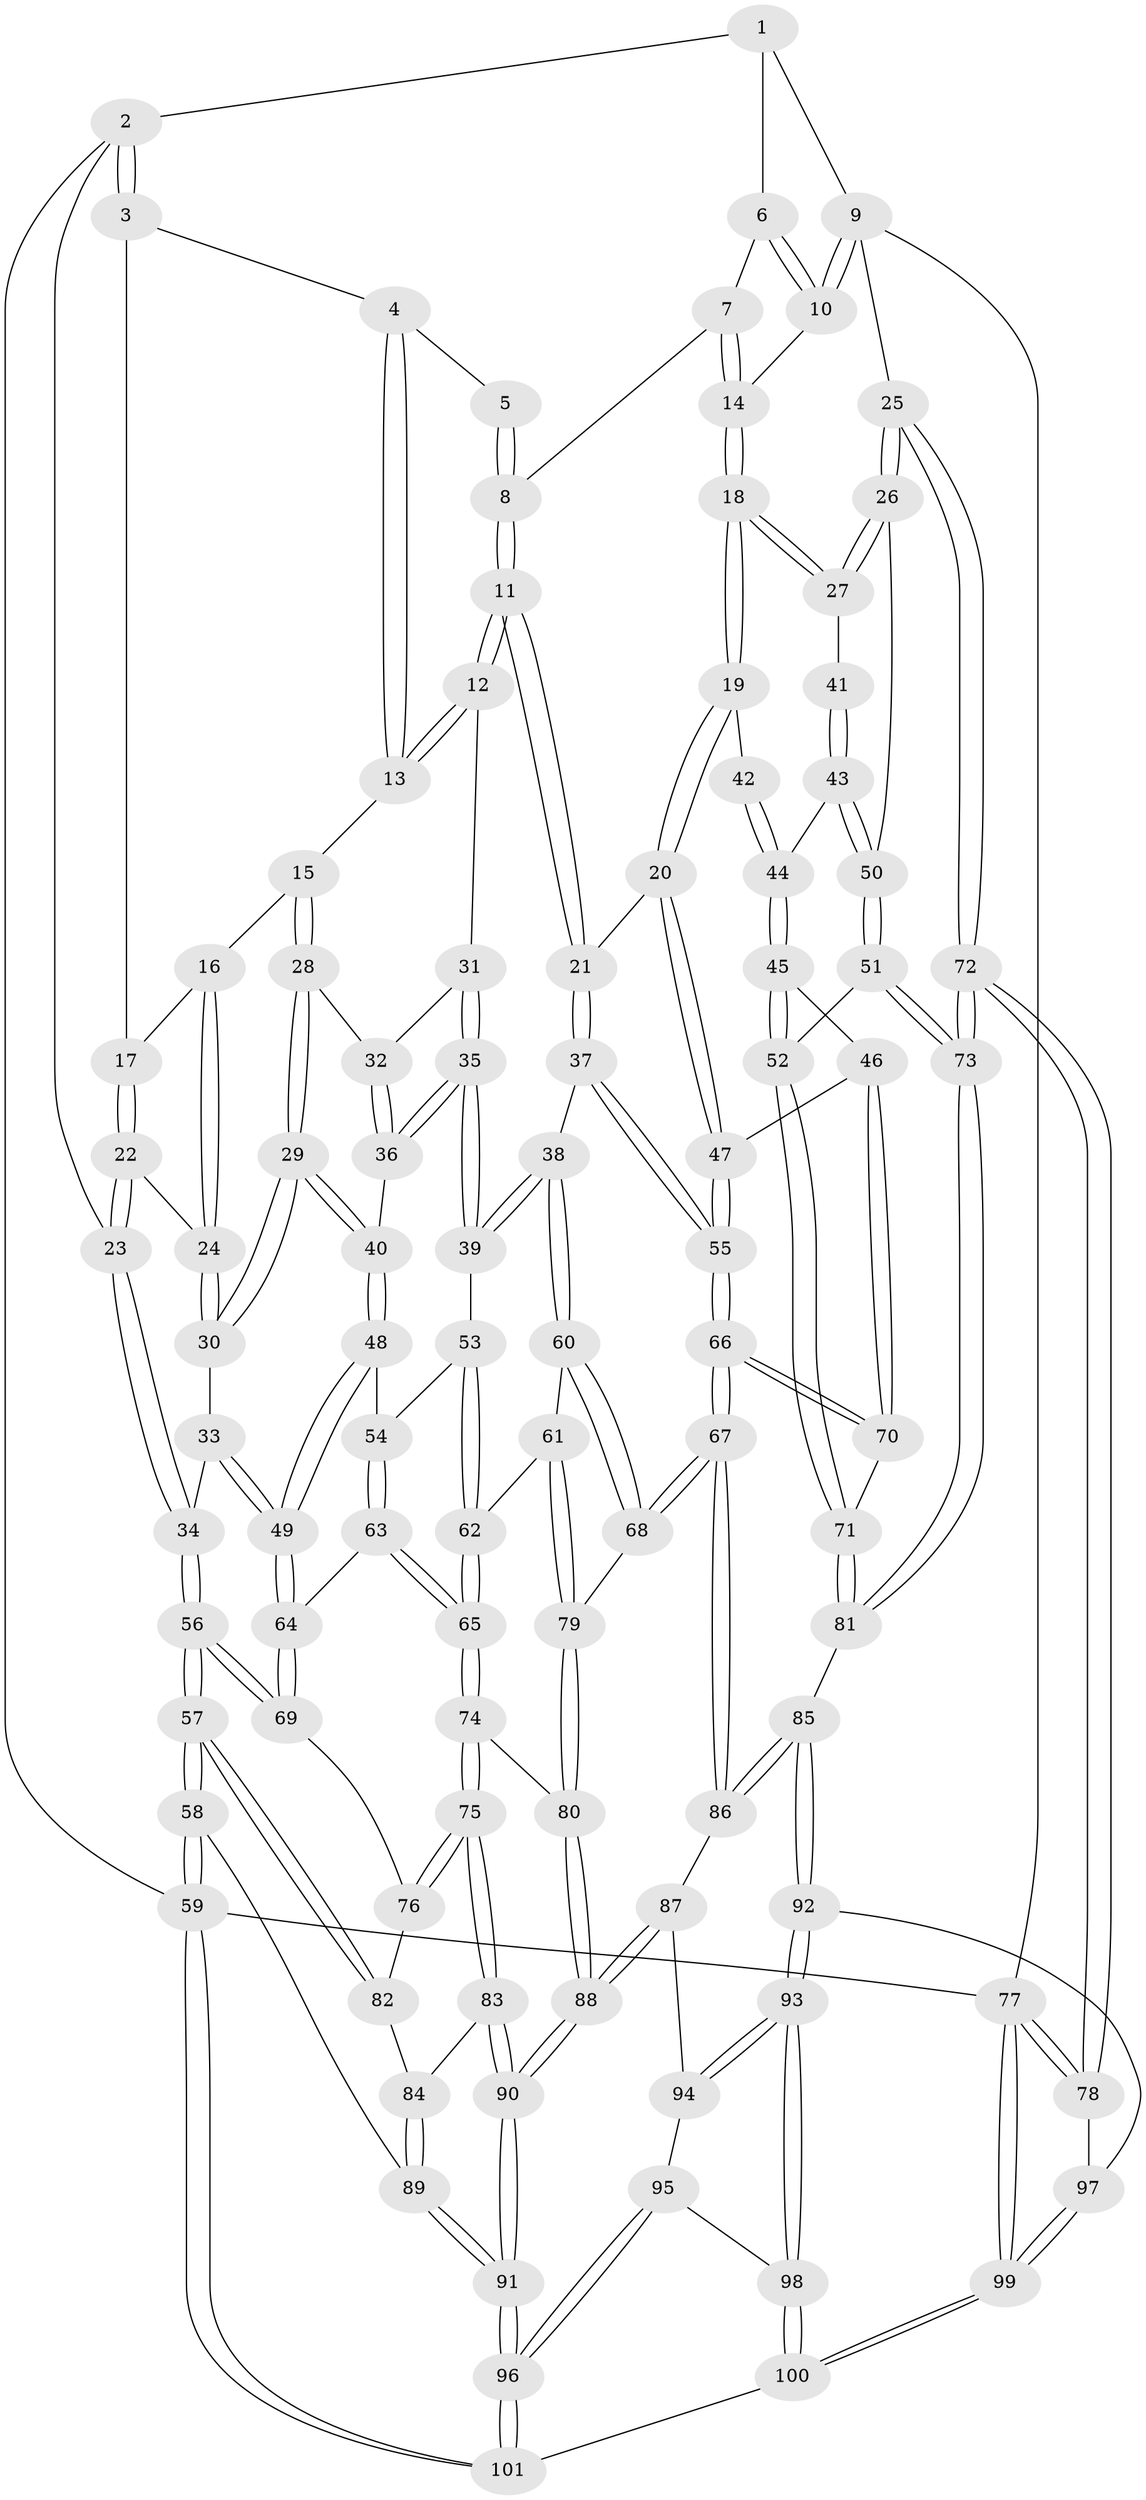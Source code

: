 // Generated by graph-tools (version 1.1) at 2025/38/02/21/25 10:38:58]
// undirected, 101 vertices, 249 edges
graph export_dot {
graph [start="1"]
  node [color=gray90,style=filled];
  1 [pos="+1+0"];
  2 [pos="+0+0"];
  3 [pos="+0+0"];
  4 [pos="+0.3188098755636653+0"];
  5 [pos="+0.6991307783718147+0"];
  6 [pos="+0.942920468255839+0.025709077279088575"];
  7 [pos="+0.8059569359168798+0.09607383338568345"];
  8 [pos="+0.7109520478847835+0.046913253190046605"];
  9 [pos="+1+0.1729632641519692"];
  10 [pos="+0.9647340177951769+0.1627118783969869"];
  11 [pos="+0.5877833950361004+0.24537146824746844"];
  12 [pos="+0.5286656835151936+0.232871551680308"];
  13 [pos="+0.40417082060947124+0.14508724305677798"];
  14 [pos="+0.9033306359243903+0.1907129244880074"];
  15 [pos="+0.3625271945635328+0.17249988118409168"];
  16 [pos="+0.2387479908857556+0.19409568061844334"];
  17 [pos="+0.2156239373599756+0.17367779057134367"];
  18 [pos="+0.8771140393436891+0.2682707963930844"];
  19 [pos="+0.7868808013053814+0.32960933156345823"];
  20 [pos="+0.6760656505001036+0.34947112541382996"];
  21 [pos="+0.6463503611730194+0.33352962290285565"];
  22 [pos="+0.05163951862391651+0.18713815715474763"];
  23 [pos="+0+0"];
  24 [pos="+0.15265859760192865+0.30968785770197377"];
  25 [pos="+1+0.43033810934328637"];
  26 [pos="+1+0.4296450204853193"];
  27 [pos="+1+0.3780578889648564"];
  28 [pos="+0.2726073469166505+0.34591884777161225"];
  29 [pos="+0.2163676765264064+0.3730276120340487"];
  30 [pos="+0.1598683836949784+0.3430394436126376"];
  31 [pos="+0.41377771511683503+0.3556059280718031"];
  32 [pos="+0.295630222789364+0.3510847012956436"];
  33 [pos="+0.09707404010198757+0.384030755918011"];
  34 [pos="+0+0.3214790670070967"];
  35 [pos="+0.39799773727474774+0.4645819148413983"];
  36 [pos="+0.3799605468243381+0.4537052614469216"];
  37 [pos="+0.5109973993512137+0.5051066486487854"];
  38 [pos="+0.42020707696400167+0.5143047693376414"];
  39 [pos="+0.4096411034193362+0.5072684988817938"];
  40 [pos="+0.22399815699304404+0.3981250099743957"];
  41 [pos="+0.9154552378174821+0.40917477455446294"];
  42 [pos="+0.8554628477933435+0.395906149518544"];
  43 [pos="+0.9122456116886721+0.47301401084499717"];
  44 [pos="+0.8711297469784579+0.46019533894181985"];
  45 [pos="+0.7854438347702293+0.5563208831590759"];
  46 [pos="+0.7381615406667545+0.5266583059298099"];
  47 [pos="+0.7335627604596608+0.5196656845913092"];
  48 [pos="+0.22774452871616113+0.43858507753726267"];
  49 [pos="+0.05202974244176043+0.568228337081823"];
  50 [pos="+0.9573989466037202+0.5134712389180894"];
  51 [pos="+0.8631495399646237+0.615090340579659"];
  52 [pos="+0.8399433770863329+0.6152003113060667"];
  53 [pos="+0.32581226634682936+0.524174307457815"];
  54 [pos="+0.26235083568413736+0.5267554213859862"];
  55 [pos="+0.5559670520234836+0.5823269797249638"];
  56 [pos="+0+0.5772660890563989"];
  57 [pos="+0+0.8419558755121168"];
  58 [pos="+0+0.8617313868821247"];
  59 [pos="+0+1"];
  60 [pos="+0.4099061064481626+0.6401249454833405"];
  61 [pos="+0.40423475164978856+0.642486479395691"];
  62 [pos="+0.33672915758605376+0.6404792739159746"];
  63 [pos="+0.21831512576677709+0.6021443809059379"];
  64 [pos="+0.05177806799096029+0.5687862507755574"];
  65 [pos="+0.24269736658513505+0.6603699971440626"];
  66 [pos="+0.5684961559787411+0.6967667400848355"];
  67 [pos="+0.5472081832739377+0.7313886133700189"];
  68 [pos="+0.5057832444263441+0.7119377101583222"];
  69 [pos="+0.018140645723454092+0.5869329782080263"];
  70 [pos="+0.6374051907778425+0.6692523130393242"];
  71 [pos="+0.7864303435706044+0.7154790277196713"];
  72 [pos="+1+0.8849909458569267"];
  73 [pos="+1+0.8844823387582519"];
  74 [pos="+0.24247709047434263+0.6629110260646099"];
  75 [pos="+0.13749311965867705+0.7669380689860992"];
  76 [pos="+0.07031381743388153+0.698081849049863"];
  77 [pos="+1+1"];
  78 [pos="+1+0.9212704344869861"];
  79 [pos="+0.33592684950437374+0.7606227655097542"];
  80 [pos="+0.3212820228304531+0.7739034497999948"];
  81 [pos="+0.7841528020140972+0.8049274276732086"];
  82 [pos="+0.015301054392277804+0.7599513955561323"];
  83 [pos="+0.13752285533613656+0.7682407649578931"];
  84 [pos="+0.052315273329269454+0.8089299900858392"];
  85 [pos="+0.7682316844520529+0.8204661130382581"];
  86 [pos="+0.5489819140410831+0.7472833147188229"];
  87 [pos="+0.5471851290025076+0.752656938459452"];
  88 [pos="+0.3219134271387118+0.8717575956039711"];
  89 [pos="+0+0.8752716975853654"];
  90 [pos="+0.2611131344094299+1"];
  91 [pos="+0.2605600888457507+1"];
  92 [pos="+0.7521386972020668+0.8774812578235363"];
  93 [pos="+0.6990313961621816+0.9275338703280245"];
  94 [pos="+0.5532210150810615+0.8194778473799543"];
  95 [pos="+0.538402043811834+0.866974078375349"];
  96 [pos="+0.26954168805241946+1"];
  97 [pos="+0.786147614432858+0.9104233212835049"];
  98 [pos="+0.6320095250682359+1"];
  99 [pos="+1+1"];
  100 [pos="+0.612481210098973+1"];
  101 [pos="+0.2757917146263664+1"];
  1 -- 2;
  1 -- 6;
  1 -- 9;
  2 -- 3;
  2 -- 3;
  2 -- 23;
  2 -- 59;
  3 -- 4;
  3 -- 17;
  4 -- 5;
  4 -- 13;
  4 -- 13;
  5 -- 8;
  5 -- 8;
  6 -- 7;
  6 -- 10;
  6 -- 10;
  7 -- 8;
  7 -- 14;
  7 -- 14;
  8 -- 11;
  8 -- 11;
  9 -- 10;
  9 -- 10;
  9 -- 25;
  9 -- 77;
  10 -- 14;
  11 -- 12;
  11 -- 12;
  11 -- 21;
  11 -- 21;
  12 -- 13;
  12 -- 13;
  12 -- 31;
  13 -- 15;
  14 -- 18;
  14 -- 18;
  15 -- 16;
  15 -- 28;
  15 -- 28;
  16 -- 17;
  16 -- 24;
  16 -- 24;
  17 -- 22;
  17 -- 22;
  18 -- 19;
  18 -- 19;
  18 -- 27;
  18 -- 27;
  19 -- 20;
  19 -- 20;
  19 -- 42;
  20 -- 21;
  20 -- 47;
  20 -- 47;
  21 -- 37;
  21 -- 37;
  22 -- 23;
  22 -- 23;
  22 -- 24;
  23 -- 34;
  23 -- 34;
  24 -- 30;
  24 -- 30;
  25 -- 26;
  25 -- 26;
  25 -- 72;
  25 -- 72;
  26 -- 27;
  26 -- 27;
  26 -- 50;
  27 -- 41;
  28 -- 29;
  28 -- 29;
  28 -- 32;
  29 -- 30;
  29 -- 30;
  29 -- 40;
  29 -- 40;
  30 -- 33;
  31 -- 32;
  31 -- 35;
  31 -- 35;
  32 -- 36;
  32 -- 36;
  33 -- 34;
  33 -- 49;
  33 -- 49;
  34 -- 56;
  34 -- 56;
  35 -- 36;
  35 -- 36;
  35 -- 39;
  35 -- 39;
  36 -- 40;
  37 -- 38;
  37 -- 55;
  37 -- 55;
  38 -- 39;
  38 -- 39;
  38 -- 60;
  38 -- 60;
  39 -- 53;
  40 -- 48;
  40 -- 48;
  41 -- 43;
  41 -- 43;
  42 -- 44;
  42 -- 44;
  43 -- 44;
  43 -- 50;
  43 -- 50;
  44 -- 45;
  44 -- 45;
  45 -- 46;
  45 -- 52;
  45 -- 52;
  46 -- 47;
  46 -- 70;
  46 -- 70;
  47 -- 55;
  47 -- 55;
  48 -- 49;
  48 -- 49;
  48 -- 54;
  49 -- 64;
  49 -- 64;
  50 -- 51;
  50 -- 51;
  51 -- 52;
  51 -- 73;
  51 -- 73;
  52 -- 71;
  52 -- 71;
  53 -- 54;
  53 -- 62;
  53 -- 62;
  54 -- 63;
  54 -- 63;
  55 -- 66;
  55 -- 66;
  56 -- 57;
  56 -- 57;
  56 -- 69;
  56 -- 69;
  57 -- 58;
  57 -- 58;
  57 -- 82;
  57 -- 82;
  58 -- 59;
  58 -- 59;
  58 -- 89;
  59 -- 101;
  59 -- 101;
  59 -- 77;
  60 -- 61;
  60 -- 68;
  60 -- 68;
  61 -- 62;
  61 -- 79;
  61 -- 79;
  62 -- 65;
  62 -- 65;
  63 -- 64;
  63 -- 65;
  63 -- 65;
  64 -- 69;
  64 -- 69;
  65 -- 74;
  65 -- 74;
  66 -- 67;
  66 -- 67;
  66 -- 70;
  66 -- 70;
  67 -- 68;
  67 -- 68;
  67 -- 86;
  67 -- 86;
  68 -- 79;
  69 -- 76;
  70 -- 71;
  71 -- 81;
  71 -- 81;
  72 -- 73;
  72 -- 73;
  72 -- 78;
  72 -- 78;
  73 -- 81;
  73 -- 81;
  74 -- 75;
  74 -- 75;
  74 -- 80;
  75 -- 76;
  75 -- 76;
  75 -- 83;
  75 -- 83;
  76 -- 82;
  77 -- 78;
  77 -- 78;
  77 -- 99;
  77 -- 99;
  78 -- 97;
  79 -- 80;
  79 -- 80;
  80 -- 88;
  80 -- 88;
  81 -- 85;
  82 -- 84;
  83 -- 84;
  83 -- 90;
  83 -- 90;
  84 -- 89;
  84 -- 89;
  85 -- 86;
  85 -- 86;
  85 -- 92;
  85 -- 92;
  86 -- 87;
  87 -- 88;
  87 -- 88;
  87 -- 94;
  88 -- 90;
  88 -- 90;
  89 -- 91;
  89 -- 91;
  90 -- 91;
  90 -- 91;
  91 -- 96;
  91 -- 96;
  92 -- 93;
  92 -- 93;
  92 -- 97;
  93 -- 94;
  93 -- 94;
  93 -- 98;
  93 -- 98;
  94 -- 95;
  95 -- 96;
  95 -- 96;
  95 -- 98;
  96 -- 101;
  96 -- 101;
  97 -- 99;
  97 -- 99;
  98 -- 100;
  98 -- 100;
  99 -- 100;
  99 -- 100;
  100 -- 101;
}
